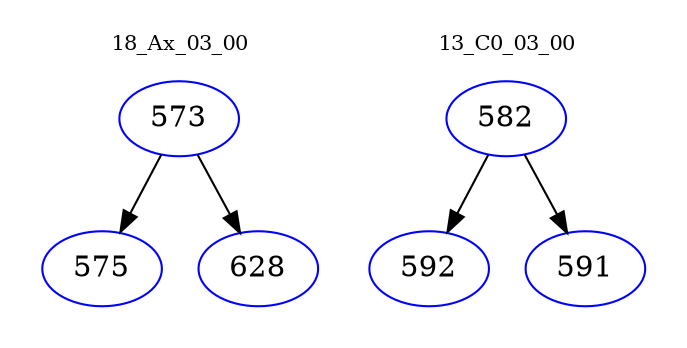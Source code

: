 digraph{
subgraph cluster_0 {
color = white
label = "18_Ax_03_00";
fontsize=10;
T0_573 [label="573", color="blue"]
T0_573 -> T0_575 [color="black"]
T0_575 [label="575", color="blue"]
T0_573 -> T0_628 [color="black"]
T0_628 [label="628", color="blue"]
}
subgraph cluster_1 {
color = white
label = "13_C0_03_00";
fontsize=10;
T1_582 [label="582", color="blue"]
T1_582 -> T1_592 [color="black"]
T1_592 [label="592", color="blue"]
T1_582 -> T1_591 [color="black"]
T1_591 [label="591", color="blue"]
}
}
